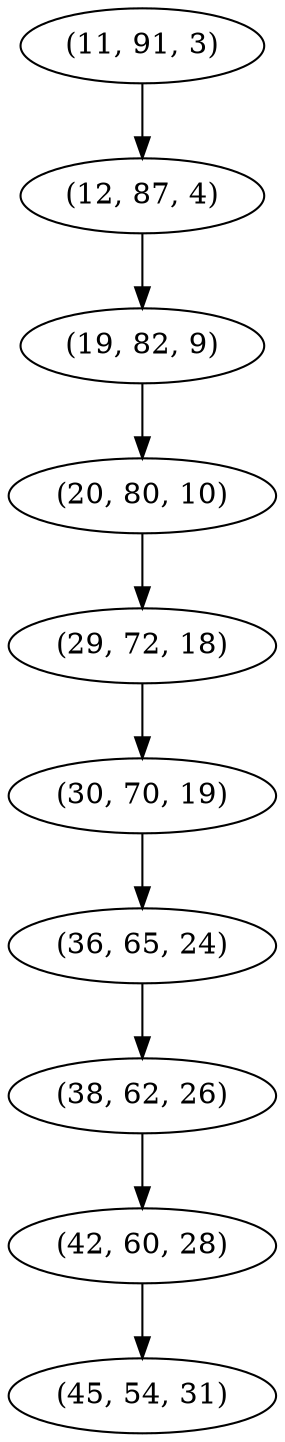 digraph tree {
    "(11, 91, 3)";
    "(12, 87, 4)";
    "(19, 82, 9)";
    "(20, 80, 10)";
    "(29, 72, 18)";
    "(30, 70, 19)";
    "(36, 65, 24)";
    "(38, 62, 26)";
    "(42, 60, 28)";
    "(45, 54, 31)";
    "(11, 91, 3)" -> "(12, 87, 4)";
    "(12, 87, 4)" -> "(19, 82, 9)";
    "(19, 82, 9)" -> "(20, 80, 10)";
    "(20, 80, 10)" -> "(29, 72, 18)";
    "(29, 72, 18)" -> "(30, 70, 19)";
    "(30, 70, 19)" -> "(36, 65, 24)";
    "(36, 65, 24)" -> "(38, 62, 26)";
    "(38, 62, 26)" -> "(42, 60, 28)";
    "(42, 60, 28)" -> "(45, 54, 31)";
}
